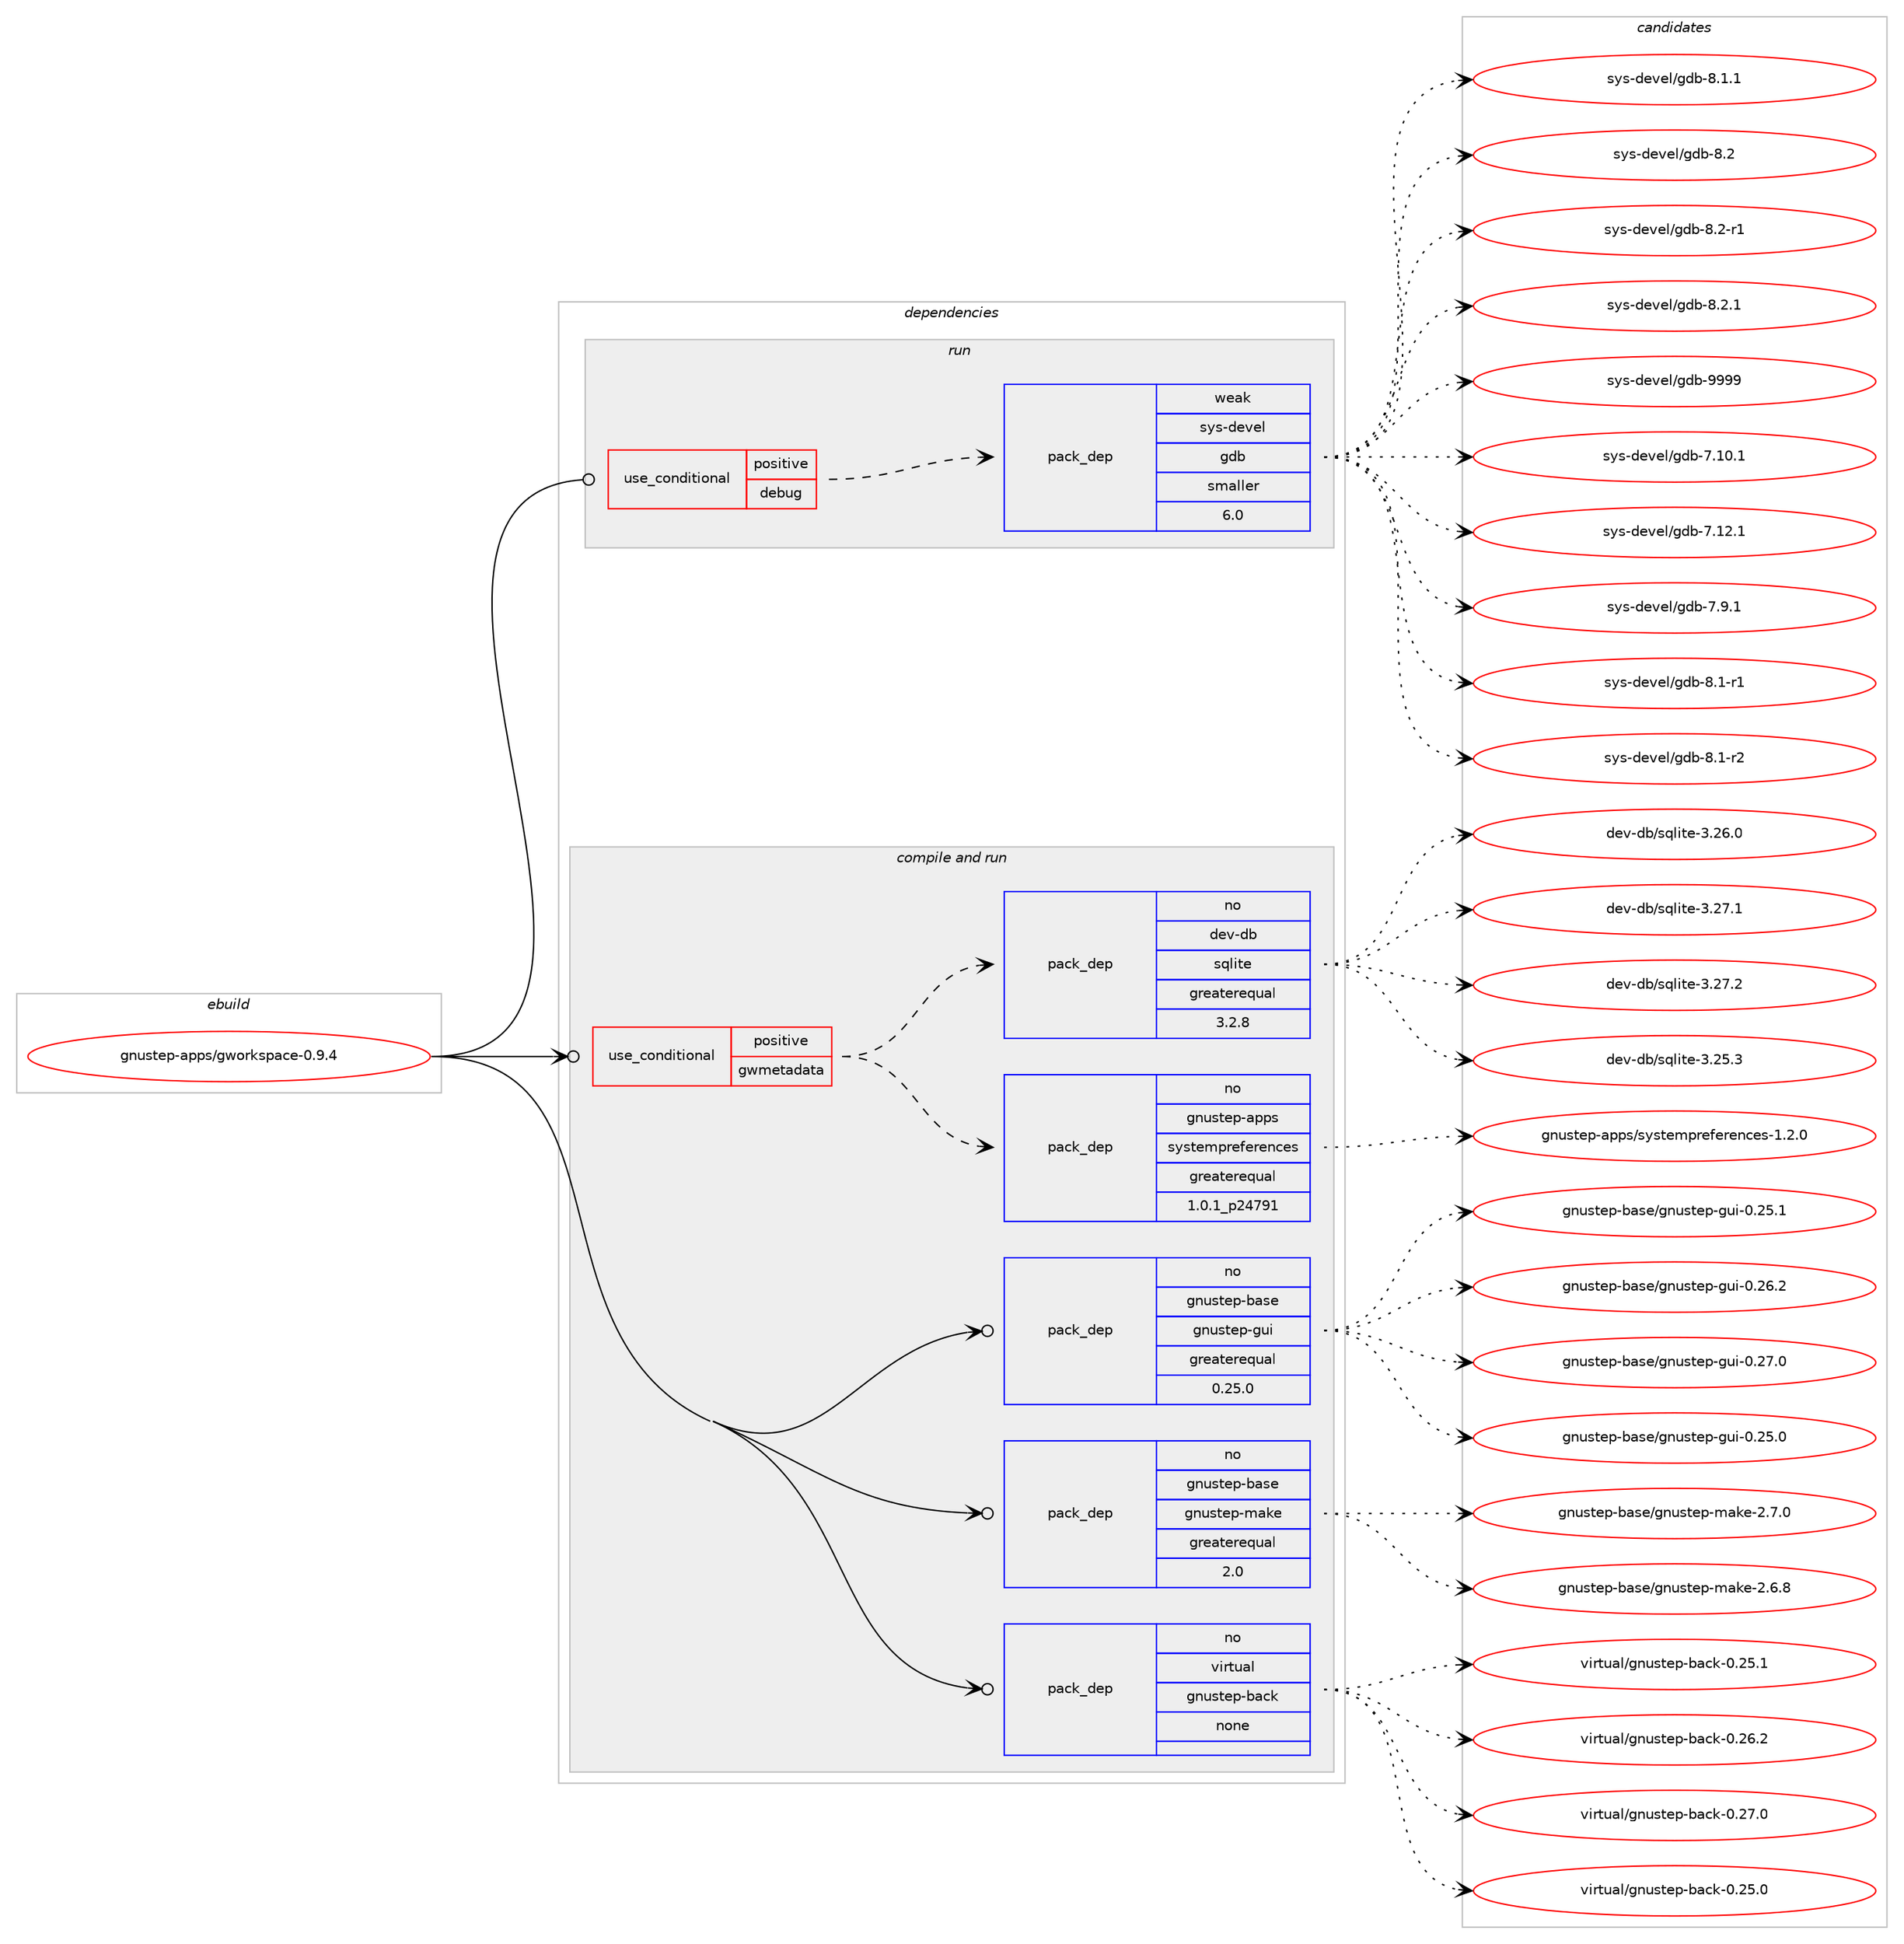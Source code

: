 digraph prolog {

# *************
# Graph options
# *************

newrank=true;
concentrate=true;
compound=true;
graph [rankdir=LR,fontname=Helvetica,fontsize=10,ranksep=1.5];#, ranksep=2.5, nodesep=0.2];
edge  [arrowhead=vee];
node  [fontname=Helvetica,fontsize=10];

# **********
# The ebuild
# **********

subgraph cluster_leftcol {
color=gray;
rank=same;
label=<<i>ebuild</i>>;
id [label="gnustep-apps/gworkspace-0.9.4", color=red, width=4, href="../gnustep-apps/gworkspace-0.9.4.svg"];
}

# ****************
# The dependencies
# ****************

subgraph cluster_midcol {
color=gray;
label=<<i>dependencies</i>>;
subgraph cluster_compile {
fillcolor="#eeeeee";
style=filled;
label=<<i>compile</i>>;
}
subgraph cluster_compileandrun {
fillcolor="#eeeeee";
style=filled;
label=<<i>compile and run</i>>;
subgraph cond428243 {
dependency1569174 [label=<<TABLE BORDER="0" CELLBORDER="1" CELLSPACING="0" CELLPADDING="4"><TR><TD ROWSPAN="3" CELLPADDING="10">use_conditional</TD></TR><TR><TD>positive</TD></TR><TR><TD>gwmetadata</TD></TR></TABLE>>, shape=none, color=red];
subgraph pack1116646 {
dependency1569175 [label=<<TABLE BORDER="0" CELLBORDER="1" CELLSPACING="0" CELLPADDING="4" WIDTH="220"><TR><TD ROWSPAN="6" CELLPADDING="30">pack_dep</TD></TR><TR><TD WIDTH="110">no</TD></TR><TR><TD>gnustep-apps</TD></TR><TR><TD>systempreferences</TD></TR><TR><TD>greaterequal</TD></TR><TR><TD>1.0.1_p24791</TD></TR></TABLE>>, shape=none, color=blue];
}
dependency1569174:e -> dependency1569175:w [weight=20,style="dashed",arrowhead="vee"];
subgraph pack1116647 {
dependency1569176 [label=<<TABLE BORDER="0" CELLBORDER="1" CELLSPACING="0" CELLPADDING="4" WIDTH="220"><TR><TD ROWSPAN="6" CELLPADDING="30">pack_dep</TD></TR><TR><TD WIDTH="110">no</TD></TR><TR><TD>dev-db</TD></TR><TR><TD>sqlite</TD></TR><TR><TD>greaterequal</TD></TR><TR><TD>3.2.8</TD></TR></TABLE>>, shape=none, color=blue];
}
dependency1569174:e -> dependency1569176:w [weight=20,style="dashed",arrowhead="vee"];
}
id:e -> dependency1569174:w [weight=20,style="solid",arrowhead="odotvee"];
subgraph pack1116648 {
dependency1569177 [label=<<TABLE BORDER="0" CELLBORDER="1" CELLSPACING="0" CELLPADDING="4" WIDTH="220"><TR><TD ROWSPAN="6" CELLPADDING="30">pack_dep</TD></TR><TR><TD WIDTH="110">no</TD></TR><TR><TD>gnustep-base</TD></TR><TR><TD>gnustep-gui</TD></TR><TR><TD>greaterequal</TD></TR><TR><TD>0.25.0</TD></TR></TABLE>>, shape=none, color=blue];
}
id:e -> dependency1569177:w [weight=20,style="solid",arrowhead="odotvee"];
subgraph pack1116649 {
dependency1569178 [label=<<TABLE BORDER="0" CELLBORDER="1" CELLSPACING="0" CELLPADDING="4" WIDTH="220"><TR><TD ROWSPAN="6" CELLPADDING="30">pack_dep</TD></TR><TR><TD WIDTH="110">no</TD></TR><TR><TD>gnustep-base</TD></TR><TR><TD>gnustep-make</TD></TR><TR><TD>greaterequal</TD></TR><TR><TD>2.0</TD></TR></TABLE>>, shape=none, color=blue];
}
id:e -> dependency1569178:w [weight=20,style="solid",arrowhead="odotvee"];
subgraph pack1116650 {
dependency1569179 [label=<<TABLE BORDER="0" CELLBORDER="1" CELLSPACING="0" CELLPADDING="4" WIDTH="220"><TR><TD ROWSPAN="6" CELLPADDING="30">pack_dep</TD></TR><TR><TD WIDTH="110">no</TD></TR><TR><TD>virtual</TD></TR><TR><TD>gnustep-back</TD></TR><TR><TD>none</TD></TR><TR><TD></TD></TR></TABLE>>, shape=none, color=blue];
}
id:e -> dependency1569179:w [weight=20,style="solid",arrowhead="odotvee"];
}
subgraph cluster_run {
fillcolor="#eeeeee";
style=filled;
label=<<i>run</i>>;
subgraph cond428244 {
dependency1569180 [label=<<TABLE BORDER="0" CELLBORDER="1" CELLSPACING="0" CELLPADDING="4"><TR><TD ROWSPAN="3" CELLPADDING="10">use_conditional</TD></TR><TR><TD>positive</TD></TR><TR><TD>debug</TD></TR></TABLE>>, shape=none, color=red];
subgraph pack1116651 {
dependency1569181 [label=<<TABLE BORDER="0" CELLBORDER="1" CELLSPACING="0" CELLPADDING="4" WIDTH="220"><TR><TD ROWSPAN="6" CELLPADDING="30">pack_dep</TD></TR><TR><TD WIDTH="110">weak</TD></TR><TR><TD>sys-devel</TD></TR><TR><TD>gdb</TD></TR><TR><TD>smaller</TD></TR><TR><TD>6.0</TD></TR></TABLE>>, shape=none, color=blue];
}
dependency1569180:e -> dependency1569181:w [weight=20,style="dashed",arrowhead="vee"];
}
id:e -> dependency1569180:w [weight=20,style="solid",arrowhead="odot"];
}
}

# **************
# The candidates
# **************

subgraph cluster_choices {
rank=same;
color=gray;
label=<<i>candidates</i>>;

subgraph choice1116646 {
color=black;
nodesep=1;
choice10311011711511610111245971121121154711512111511610110911211410110210111410111099101115454946504648 [label="gnustep-apps/systempreferences-1.2.0", color=red, width=4,href="../gnustep-apps/systempreferences-1.2.0.svg"];
dependency1569175:e -> choice10311011711511610111245971121121154711512111511610110911211410110210111410111099101115454946504648:w [style=dotted,weight="100"];
}
subgraph choice1116647 {
color=black;
nodesep=1;
choice10010111845100984711511310810511610145514650534651 [label="dev-db/sqlite-3.25.3", color=red, width=4,href="../dev-db/sqlite-3.25.3.svg"];
choice10010111845100984711511310810511610145514650544648 [label="dev-db/sqlite-3.26.0", color=red, width=4,href="../dev-db/sqlite-3.26.0.svg"];
choice10010111845100984711511310810511610145514650554649 [label="dev-db/sqlite-3.27.1", color=red, width=4,href="../dev-db/sqlite-3.27.1.svg"];
choice10010111845100984711511310810511610145514650554650 [label="dev-db/sqlite-3.27.2", color=red, width=4,href="../dev-db/sqlite-3.27.2.svg"];
dependency1569176:e -> choice10010111845100984711511310810511610145514650534651:w [style=dotted,weight="100"];
dependency1569176:e -> choice10010111845100984711511310810511610145514650544648:w [style=dotted,weight="100"];
dependency1569176:e -> choice10010111845100984711511310810511610145514650554649:w [style=dotted,weight="100"];
dependency1569176:e -> choice10010111845100984711511310810511610145514650554650:w [style=dotted,weight="100"];
}
subgraph choice1116648 {
color=black;
nodesep=1;
choice103110117115116101112459897115101471031101171151161011124510311710545484650534648 [label="gnustep-base/gnustep-gui-0.25.0", color=red, width=4,href="../gnustep-base/gnustep-gui-0.25.0.svg"];
choice103110117115116101112459897115101471031101171151161011124510311710545484650534649 [label="gnustep-base/gnustep-gui-0.25.1", color=red, width=4,href="../gnustep-base/gnustep-gui-0.25.1.svg"];
choice103110117115116101112459897115101471031101171151161011124510311710545484650544650 [label="gnustep-base/gnustep-gui-0.26.2", color=red, width=4,href="../gnustep-base/gnustep-gui-0.26.2.svg"];
choice103110117115116101112459897115101471031101171151161011124510311710545484650554648 [label="gnustep-base/gnustep-gui-0.27.0", color=red, width=4,href="../gnustep-base/gnustep-gui-0.27.0.svg"];
dependency1569177:e -> choice103110117115116101112459897115101471031101171151161011124510311710545484650534648:w [style=dotted,weight="100"];
dependency1569177:e -> choice103110117115116101112459897115101471031101171151161011124510311710545484650534649:w [style=dotted,weight="100"];
dependency1569177:e -> choice103110117115116101112459897115101471031101171151161011124510311710545484650544650:w [style=dotted,weight="100"];
dependency1569177:e -> choice103110117115116101112459897115101471031101171151161011124510311710545484650554648:w [style=dotted,weight="100"];
}
subgraph choice1116649 {
color=black;
nodesep=1;
choice103110117115116101112459897115101471031101171151161011124510997107101455046544656 [label="gnustep-base/gnustep-make-2.6.8", color=red, width=4,href="../gnustep-base/gnustep-make-2.6.8.svg"];
choice103110117115116101112459897115101471031101171151161011124510997107101455046554648 [label="gnustep-base/gnustep-make-2.7.0", color=red, width=4,href="../gnustep-base/gnustep-make-2.7.0.svg"];
dependency1569178:e -> choice103110117115116101112459897115101471031101171151161011124510997107101455046544656:w [style=dotted,weight="100"];
dependency1569178:e -> choice103110117115116101112459897115101471031101171151161011124510997107101455046554648:w [style=dotted,weight="100"];
}
subgraph choice1116650 {
color=black;
nodesep=1;
choice11810511411611797108471031101171151161011124598979910745484650534648 [label="virtual/gnustep-back-0.25.0", color=red, width=4,href="../virtual/gnustep-back-0.25.0.svg"];
choice11810511411611797108471031101171151161011124598979910745484650534649 [label="virtual/gnustep-back-0.25.1", color=red, width=4,href="../virtual/gnustep-back-0.25.1.svg"];
choice11810511411611797108471031101171151161011124598979910745484650544650 [label="virtual/gnustep-back-0.26.2", color=red, width=4,href="../virtual/gnustep-back-0.26.2.svg"];
choice11810511411611797108471031101171151161011124598979910745484650554648 [label="virtual/gnustep-back-0.27.0", color=red, width=4,href="../virtual/gnustep-back-0.27.0.svg"];
dependency1569179:e -> choice11810511411611797108471031101171151161011124598979910745484650534648:w [style=dotted,weight="100"];
dependency1569179:e -> choice11810511411611797108471031101171151161011124598979910745484650534649:w [style=dotted,weight="100"];
dependency1569179:e -> choice11810511411611797108471031101171151161011124598979910745484650544650:w [style=dotted,weight="100"];
dependency1569179:e -> choice11810511411611797108471031101171151161011124598979910745484650554648:w [style=dotted,weight="100"];
}
subgraph choice1116651 {
color=black;
nodesep=1;
choice11512111545100101118101108471031009845554649484649 [label="sys-devel/gdb-7.10.1", color=red, width=4,href="../sys-devel/gdb-7.10.1.svg"];
choice11512111545100101118101108471031009845554649504649 [label="sys-devel/gdb-7.12.1", color=red, width=4,href="../sys-devel/gdb-7.12.1.svg"];
choice115121115451001011181011084710310098455546574649 [label="sys-devel/gdb-7.9.1", color=red, width=4,href="../sys-devel/gdb-7.9.1.svg"];
choice115121115451001011181011084710310098455646494511449 [label="sys-devel/gdb-8.1-r1", color=red, width=4,href="../sys-devel/gdb-8.1-r1.svg"];
choice115121115451001011181011084710310098455646494511450 [label="sys-devel/gdb-8.1-r2", color=red, width=4,href="../sys-devel/gdb-8.1-r2.svg"];
choice115121115451001011181011084710310098455646494649 [label="sys-devel/gdb-8.1.1", color=red, width=4,href="../sys-devel/gdb-8.1.1.svg"];
choice11512111545100101118101108471031009845564650 [label="sys-devel/gdb-8.2", color=red, width=4,href="../sys-devel/gdb-8.2.svg"];
choice115121115451001011181011084710310098455646504511449 [label="sys-devel/gdb-8.2-r1", color=red, width=4,href="../sys-devel/gdb-8.2-r1.svg"];
choice115121115451001011181011084710310098455646504649 [label="sys-devel/gdb-8.2.1", color=red, width=4,href="../sys-devel/gdb-8.2.1.svg"];
choice1151211154510010111810110847103100984557575757 [label="sys-devel/gdb-9999", color=red, width=4,href="../sys-devel/gdb-9999.svg"];
dependency1569181:e -> choice11512111545100101118101108471031009845554649484649:w [style=dotted,weight="100"];
dependency1569181:e -> choice11512111545100101118101108471031009845554649504649:w [style=dotted,weight="100"];
dependency1569181:e -> choice115121115451001011181011084710310098455546574649:w [style=dotted,weight="100"];
dependency1569181:e -> choice115121115451001011181011084710310098455646494511449:w [style=dotted,weight="100"];
dependency1569181:e -> choice115121115451001011181011084710310098455646494511450:w [style=dotted,weight="100"];
dependency1569181:e -> choice115121115451001011181011084710310098455646494649:w [style=dotted,weight="100"];
dependency1569181:e -> choice11512111545100101118101108471031009845564650:w [style=dotted,weight="100"];
dependency1569181:e -> choice115121115451001011181011084710310098455646504511449:w [style=dotted,weight="100"];
dependency1569181:e -> choice115121115451001011181011084710310098455646504649:w [style=dotted,weight="100"];
dependency1569181:e -> choice1151211154510010111810110847103100984557575757:w [style=dotted,weight="100"];
}
}

}
